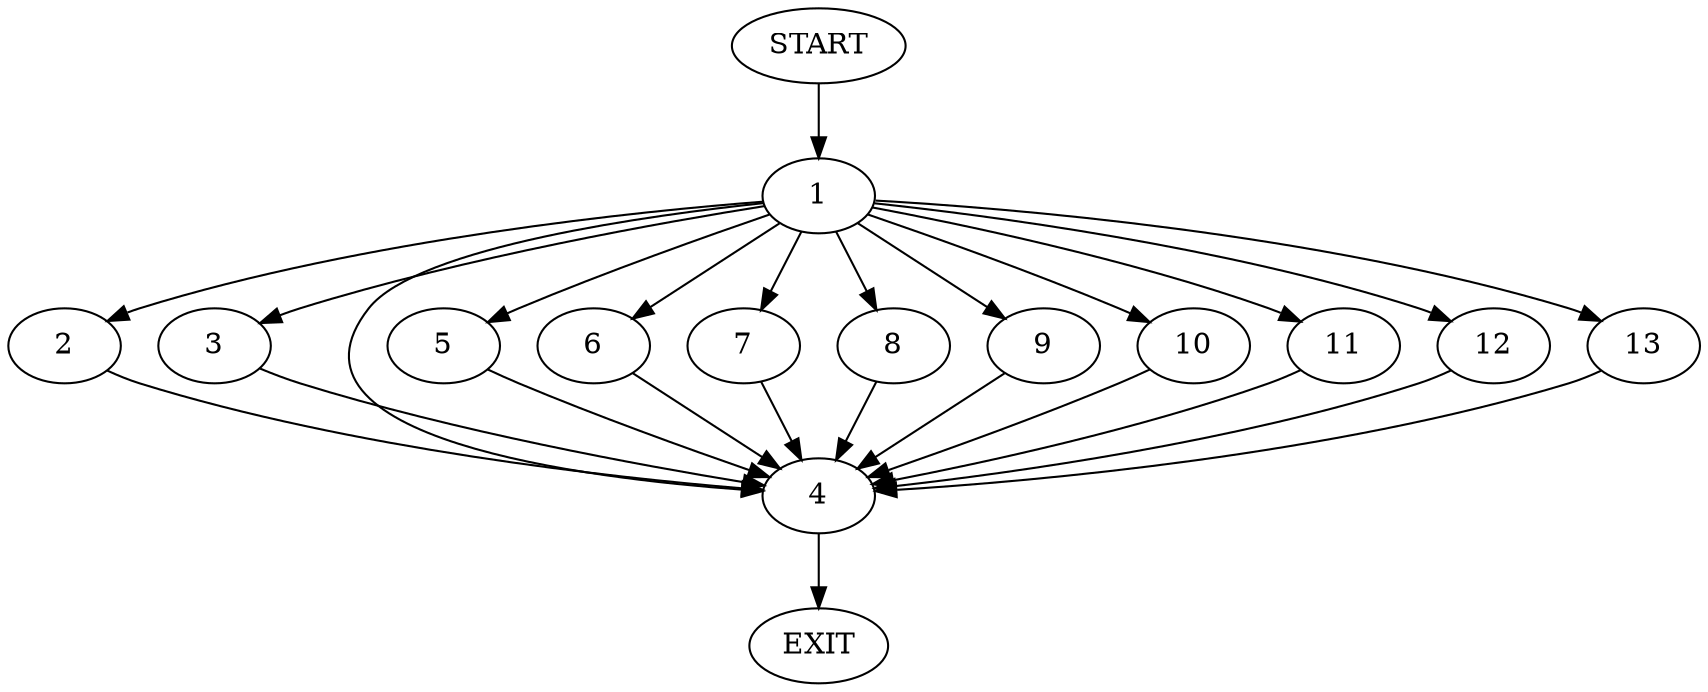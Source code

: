 digraph {
0 [label="START"]
14 [label="EXIT"]
0 -> 1
1 -> 2
1 -> 3
1 -> 4
1 -> 5
1 -> 6
1 -> 7
1 -> 8
1 -> 9
1 -> 10
1 -> 11
1 -> 12
1 -> 13
12 -> 4
2 -> 4
7 -> 4
10 -> 4
4 -> 14
5 -> 4
6 -> 4
11 -> 4
8 -> 4
13 -> 4
9 -> 4
3 -> 4
}
